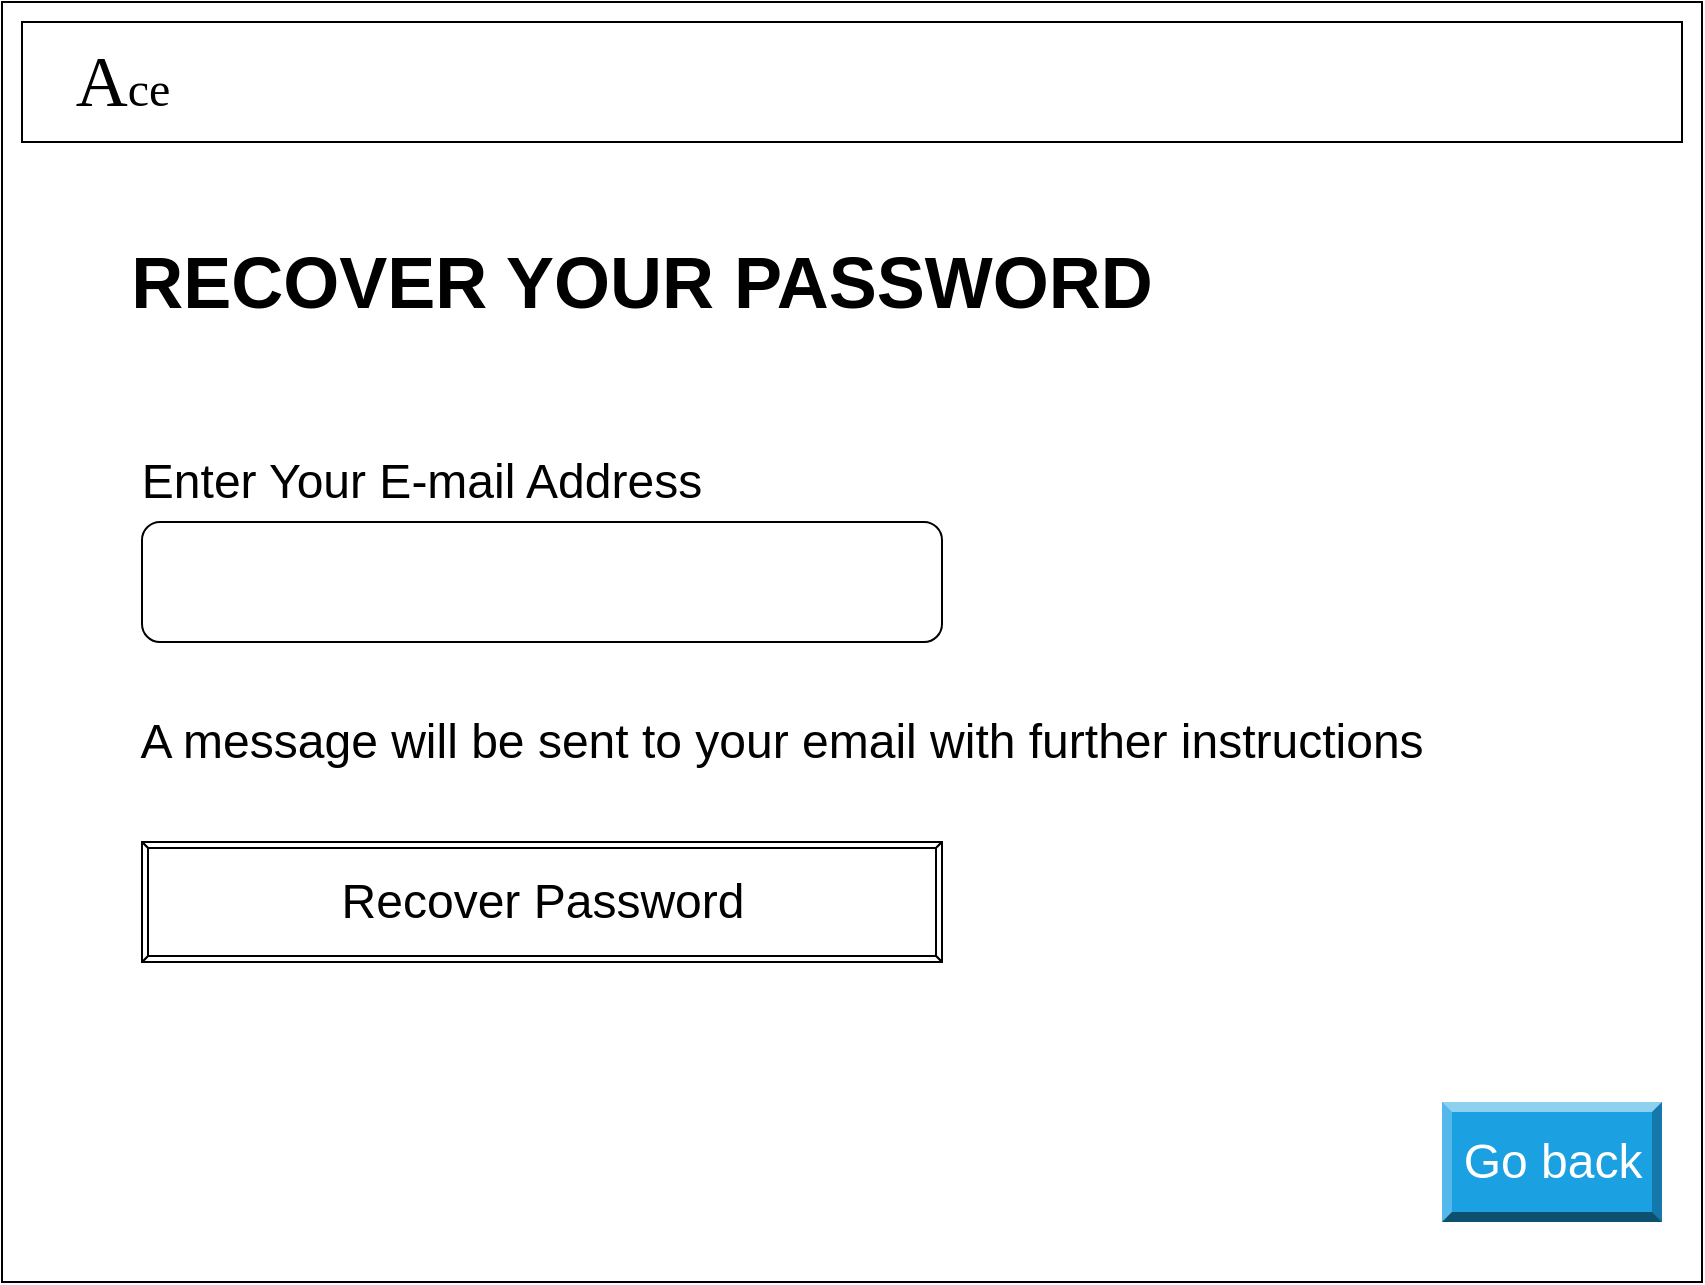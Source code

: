 <mxfile version="13.6.2" type="github">
  <diagram id="CYBeRG9YL0SE0EuFMWZS" name="Page-1">
    <mxGraphModel dx="868" dy="401" grid="1" gridSize="10" guides="1" tooltips="1" connect="1" arrows="1" fold="1" page="1" pageScale="1" pageWidth="850" pageHeight="1100" math="0" shadow="0">
      <root>
        <mxCell id="0" />
        <mxCell id="1" parent="0" />
        <mxCell id="pOxm1DOxL_rTkaonQVly-1" value="" style="rounded=0;whiteSpace=wrap;html=1;" parent="1" vertex="1">
          <mxGeometry x="10" width="850" height="640" as="geometry" />
        </mxCell>
        <mxCell id="pOxm1DOxL_rTkaonQVly-2" value="&lt;font style=&quot;font-size: 36px&quot;&gt;&lt;b&gt;RECOVER YOUR PASSWORD&lt;/b&gt;&lt;/font&gt;" style="text;html=1;strokeColor=none;fillColor=none;align=center;verticalAlign=middle;whiteSpace=wrap;rounded=0;" parent="1" vertex="1">
          <mxGeometry x="70" y="130" width="520" height="20" as="geometry" />
        </mxCell>
        <mxCell id="pOxm1DOxL_rTkaonQVly-3" value="&lt;span style=&quot;font-size: 24px&quot;&gt;Enter Your E-mail Address&lt;/span&gt;" style="text;html=1;strokeColor=none;fillColor=none;align=center;verticalAlign=middle;whiteSpace=wrap;rounded=0;" parent="1" vertex="1">
          <mxGeometry x="70" y="230" width="300" height="20" as="geometry" />
        </mxCell>
        <mxCell id="pOxm1DOxL_rTkaonQVly-4" value="&lt;span style=&quot;font-size: 24px&quot;&gt;A message will be sent to your email with further instructions&lt;/span&gt;" style="text;html=1;strokeColor=none;fillColor=none;align=center;verticalAlign=middle;whiteSpace=wrap;rounded=0;" parent="1" vertex="1">
          <mxGeometry x="70" y="360" width="660" height="20" as="geometry" />
        </mxCell>
        <mxCell id="pOxm1DOxL_rTkaonQVly-5" value="" style="rounded=1;whiteSpace=wrap;html=1;" parent="1" vertex="1">
          <mxGeometry x="80" y="260" width="400" height="60" as="geometry" />
        </mxCell>
        <mxCell id="pOxm1DOxL_rTkaonQVly-6" value="&lt;span style=&quot;font-size: 24px&quot;&gt;Recover Password&lt;/span&gt;" style="labelPosition=center;verticalLabelPosition=middle;align=center;html=1;shape=mxgraph.basic.button;dx=3;" parent="1" vertex="1">
          <mxGeometry x="80" y="420" width="400" height="60" as="geometry" />
        </mxCell>
        <mxCell id="pOxm1DOxL_rTkaonQVly-7" value="&lt;span style=&quot;font-size: 24px&quot;&gt;Go back&lt;/span&gt;" style="labelPosition=center;verticalLabelPosition=middle;align=center;html=1;shape=mxgraph.basic.shaded_button;dx=5;fillColor=#1ba1e2;strokeColor=#006EAF;fontColor=#ffffff;" parent="1" vertex="1">
          <mxGeometry x="730" y="550" width="110" height="60" as="geometry" />
        </mxCell>
        <mxCell id="pOxm1DOxL_rTkaonQVly-8" value="" style="rounded=0;whiteSpace=wrap;html=1;" parent="1" vertex="1">
          <mxGeometry x="20" y="10" width="830" height="60" as="geometry" />
        </mxCell>
        <mxCell id="pOxm1DOxL_rTkaonQVly-9" value="&lt;font style=&quot;font-size: 36px&quot; face=&quot;Georgia&quot;&gt;A&lt;/font&gt;&lt;font style=&quot;font-size: 24px&quot; face=&quot;Georgia&quot;&gt;ce&lt;/font&gt;" style="text;html=1;strokeColor=none;fillColor=none;align=center;verticalAlign=middle;whiteSpace=wrap;rounded=0;" parent="1" vertex="1">
          <mxGeometry x="50" y="21" width="41" height="38" as="geometry" />
        </mxCell>
        <mxCell id="pOxm1DOxL_rTkaonQVly-10" value="" style="shape=image;html=1;verticalAlign=top;verticalLabelPosition=bottom;labelBackgroundColor=#ffffff;imageAspect=0;aspect=fixed;image=https://cdn4.iconfinder.com/data/icons/wirecons-free-vector-icons/32/menu-alt-128.png" parent="1" vertex="1">
          <mxGeometry x="760" y="10" width="64" height="64" as="geometry" />
        </mxCell>
      </root>
    </mxGraphModel>
  </diagram>
</mxfile>
